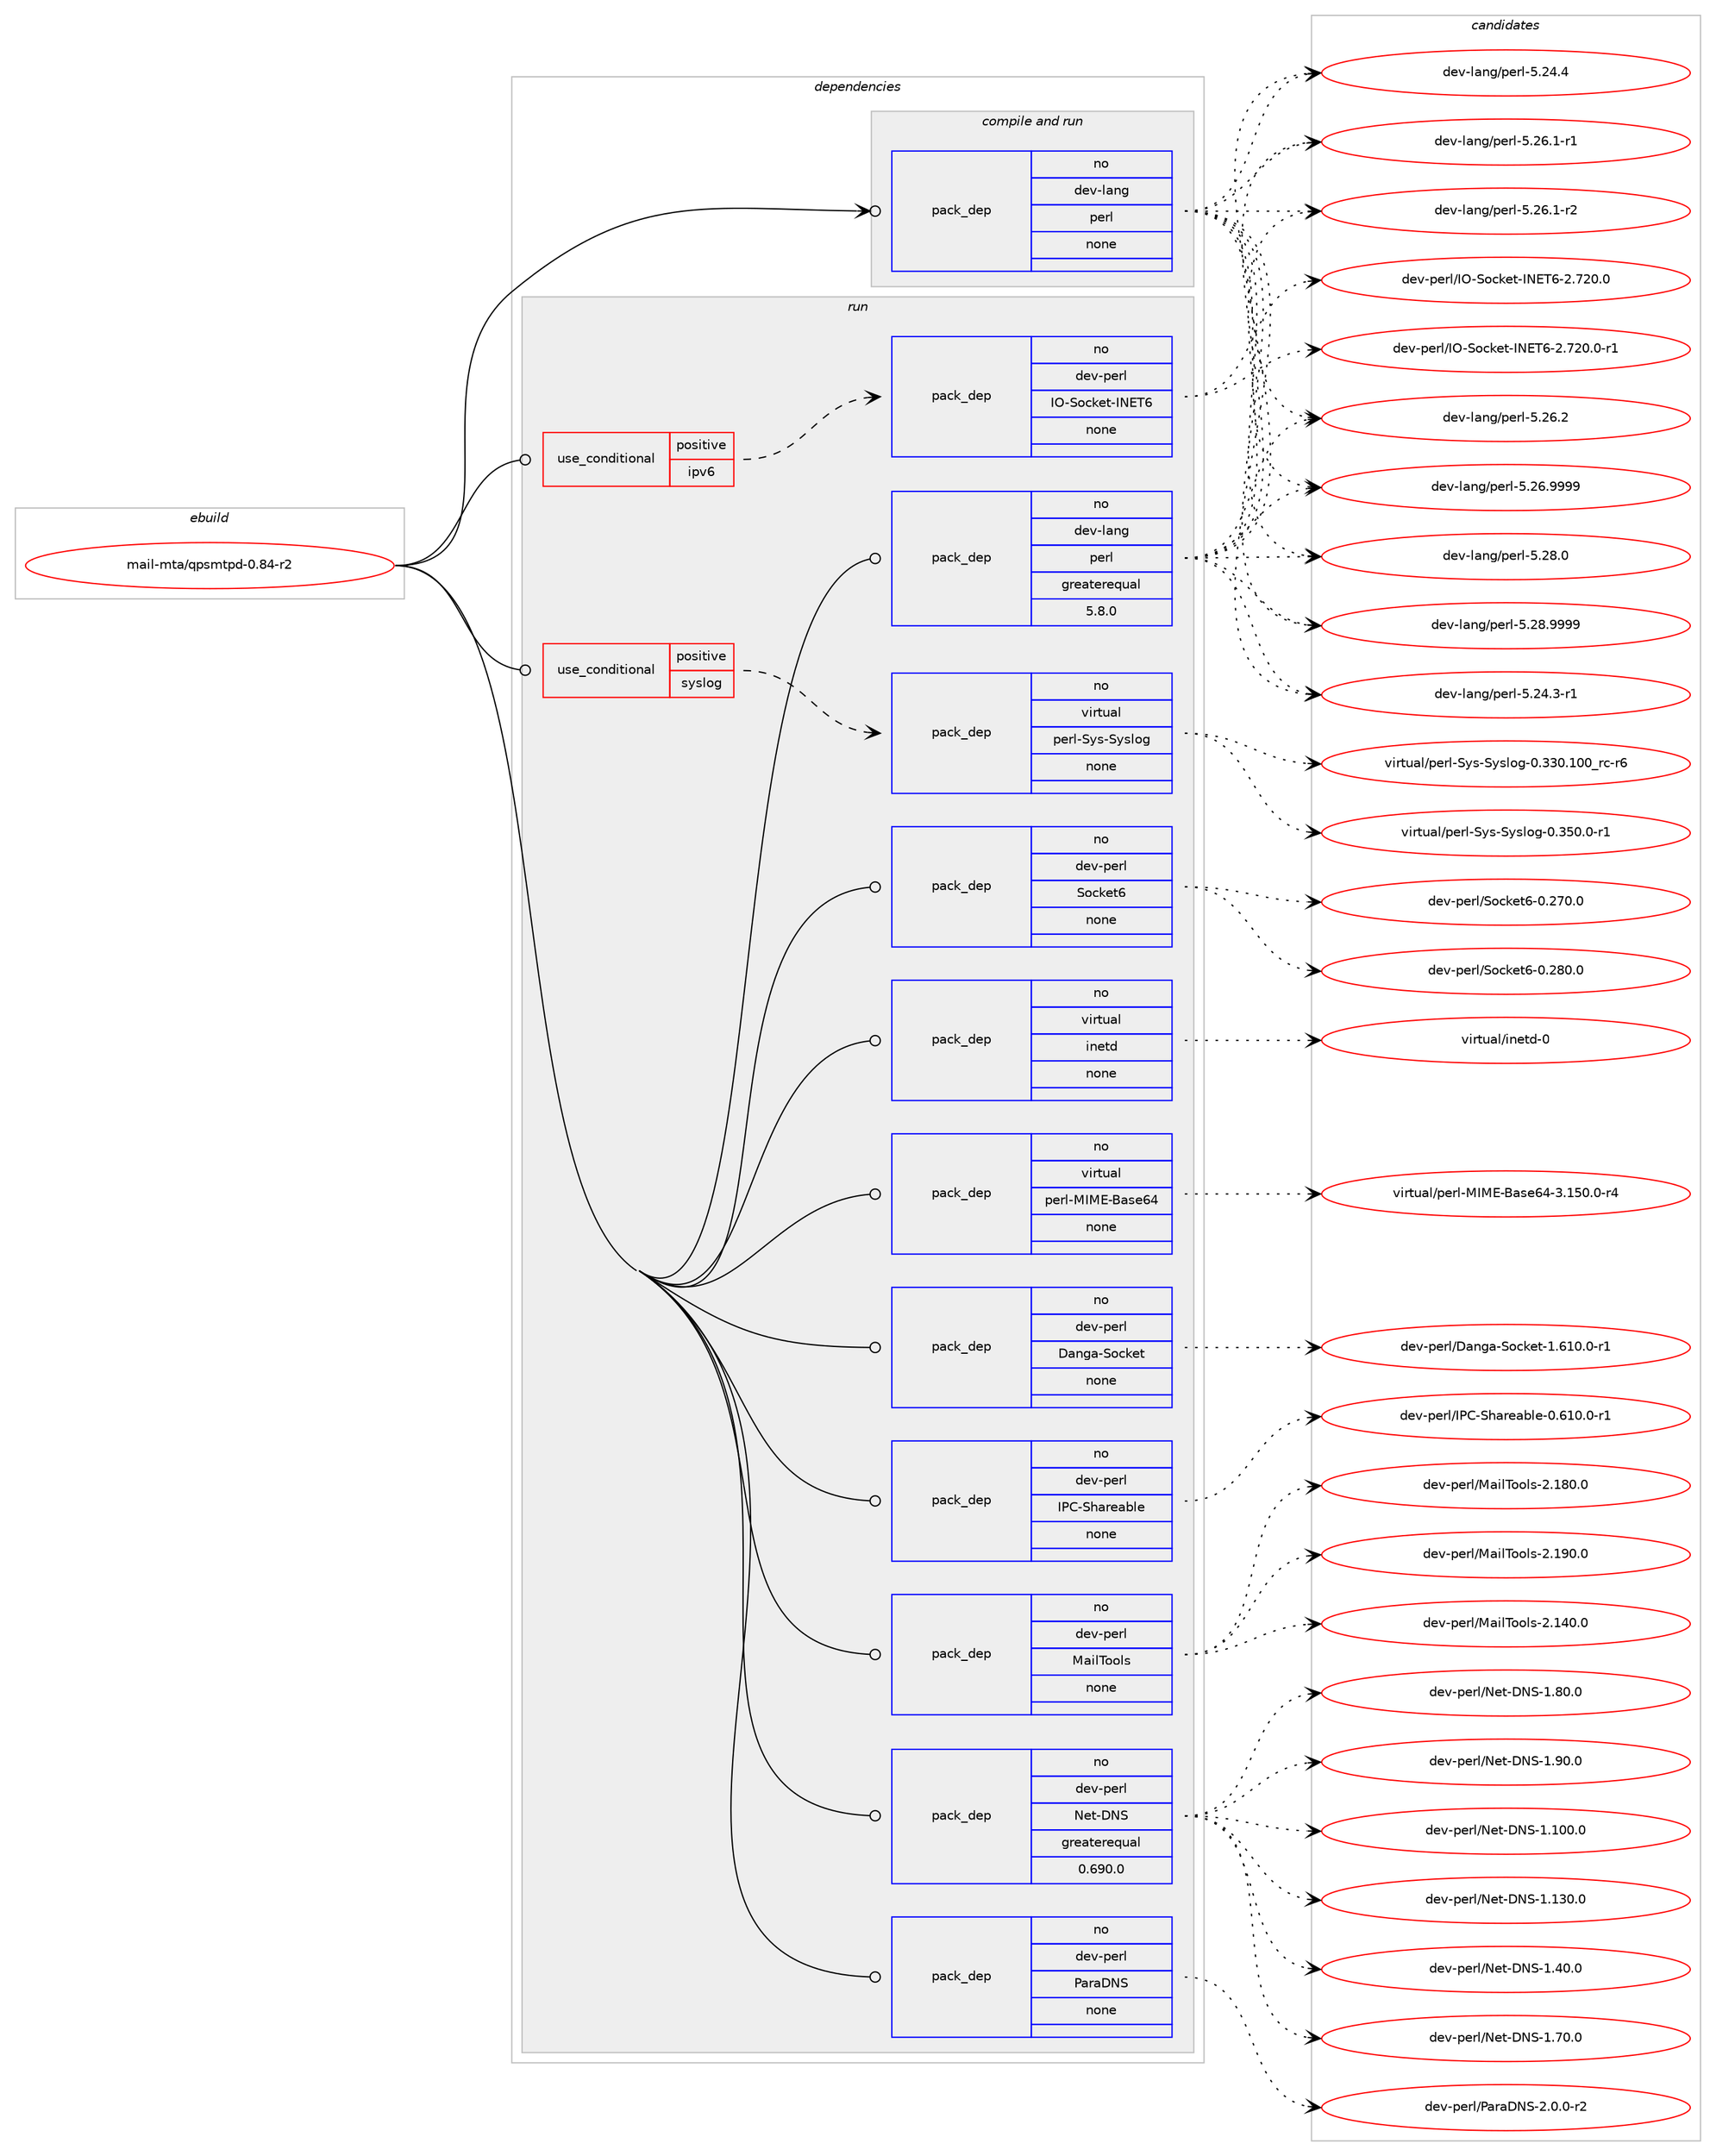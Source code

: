 digraph prolog {

# *************
# Graph options
# *************

newrank=true;
concentrate=true;
compound=true;
graph [rankdir=LR,fontname=Helvetica,fontsize=10,ranksep=1.5];#, ranksep=2.5, nodesep=0.2];
edge  [arrowhead=vee];
node  [fontname=Helvetica,fontsize=10];

# **********
# The ebuild
# **********

subgraph cluster_leftcol {
color=gray;
rank=same;
label=<<i>ebuild</i>>;
id [label="mail-mta/qpsmtpd-0.84-r2", color=red, width=4, href="../mail-mta/qpsmtpd-0.84-r2.svg"];
}

# ****************
# The dependencies
# ****************

subgraph cluster_midcol {
color=gray;
label=<<i>dependencies</i>>;
subgraph cluster_compile {
fillcolor="#eeeeee";
style=filled;
label=<<i>compile</i>>;
}
subgraph cluster_compileandrun {
fillcolor="#eeeeee";
style=filled;
label=<<i>compile and run</i>>;
subgraph pack4895 {
dependency6078 [label=<<TABLE BORDER="0" CELLBORDER="1" CELLSPACING="0" CELLPADDING="4" WIDTH="220"><TR><TD ROWSPAN="6" CELLPADDING="30">pack_dep</TD></TR><TR><TD WIDTH="110">no</TD></TR><TR><TD>dev-lang</TD></TR><TR><TD>perl</TD></TR><TR><TD>none</TD></TR><TR><TD></TD></TR></TABLE>>, shape=none, color=blue];
}
id:e -> dependency6078:w [weight=20,style="solid",arrowhead="odotvee"];
}
subgraph cluster_run {
fillcolor="#eeeeee";
style=filled;
label=<<i>run</i>>;
subgraph cond1029 {
dependency6079 [label=<<TABLE BORDER="0" CELLBORDER="1" CELLSPACING="0" CELLPADDING="4"><TR><TD ROWSPAN="3" CELLPADDING="10">use_conditional</TD></TR><TR><TD>positive</TD></TR><TR><TD>ipv6</TD></TR></TABLE>>, shape=none, color=red];
subgraph pack4896 {
dependency6080 [label=<<TABLE BORDER="0" CELLBORDER="1" CELLSPACING="0" CELLPADDING="4" WIDTH="220"><TR><TD ROWSPAN="6" CELLPADDING="30">pack_dep</TD></TR><TR><TD WIDTH="110">no</TD></TR><TR><TD>dev-perl</TD></TR><TR><TD>IO-Socket-INET6</TD></TR><TR><TD>none</TD></TR><TR><TD></TD></TR></TABLE>>, shape=none, color=blue];
}
dependency6079:e -> dependency6080:w [weight=20,style="dashed",arrowhead="vee"];
}
id:e -> dependency6079:w [weight=20,style="solid",arrowhead="odot"];
subgraph cond1030 {
dependency6081 [label=<<TABLE BORDER="0" CELLBORDER="1" CELLSPACING="0" CELLPADDING="4"><TR><TD ROWSPAN="3" CELLPADDING="10">use_conditional</TD></TR><TR><TD>positive</TD></TR><TR><TD>syslog</TD></TR></TABLE>>, shape=none, color=red];
subgraph pack4897 {
dependency6082 [label=<<TABLE BORDER="0" CELLBORDER="1" CELLSPACING="0" CELLPADDING="4" WIDTH="220"><TR><TD ROWSPAN="6" CELLPADDING="30">pack_dep</TD></TR><TR><TD WIDTH="110">no</TD></TR><TR><TD>virtual</TD></TR><TR><TD>perl-Sys-Syslog</TD></TR><TR><TD>none</TD></TR><TR><TD></TD></TR></TABLE>>, shape=none, color=blue];
}
dependency6081:e -> dependency6082:w [weight=20,style="dashed",arrowhead="vee"];
}
id:e -> dependency6081:w [weight=20,style="solid",arrowhead="odot"];
subgraph pack4898 {
dependency6083 [label=<<TABLE BORDER="0" CELLBORDER="1" CELLSPACING="0" CELLPADDING="4" WIDTH="220"><TR><TD ROWSPAN="6" CELLPADDING="30">pack_dep</TD></TR><TR><TD WIDTH="110">no</TD></TR><TR><TD>dev-lang</TD></TR><TR><TD>perl</TD></TR><TR><TD>greaterequal</TD></TR><TR><TD>5.8.0</TD></TR></TABLE>>, shape=none, color=blue];
}
id:e -> dependency6083:w [weight=20,style="solid",arrowhead="odot"];
subgraph pack4899 {
dependency6084 [label=<<TABLE BORDER="0" CELLBORDER="1" CELLSPACING="0" CELLPADDING="4" WIDTH="220"><TR><TD ROWSPAN="6" CELLPADDING="30">pack_dep</TD></TR><TR><TD WIDTH="110">no</TD></TR><TR><TD>dev-perl</TD></TR><TR><TD>Danga-Socket</TD></TR><TR><TD>none</TD></TR><TR><TD></TD></TR></TABLE>>, shape=none, color=blue];
}
id:e -> dependency6084:w [weight=20,style="solid",arrowhead="odot"];
subgraph pack4900 {
dependency6085 [label=<<TABLE BORDER="0" CELLBORDER="1" CELLSPACING="0" CELLPADDING="4" WIDTH="220"><TR><TD ROWSPAN="6" CELLPADDING="30">pack_dep</TD></TR><TR><TD WIDTH="110">no</TD></TR><TR><TD>dev-perl</TD></TR><TR><TD>IPC-Shareable</TD></TR><TR><TD>none</TD></TR><TR><TD></TD></TR></TABLE>>, shape=none, color=blue];
}
id:e -> dependency6085:w [weight=20,style="solid",arrowhead="odot"];
subgraph pack4901 {
dependency6086 [label=<<TABLE BORDER="0" CELLBORDER="1" CELLSPACING="0" CELLPADDING="4" WIDTH="220"><TR><TD ROWSPAN="6" CELLPADDING="30">pack_dep</TD></TR><TR><TD WIDTH="110">no</TD></TR><TR><TD>dev-perl</TD></TR><TR><TD>MailTools</TD></TR><TR><TD>none</TD></TR><TR><TD></TD></TR></TABLE>>, shape=none, color=blue];
}
id:e -> dependency6086:w [weight=20,style="solid",arrowhead="odot"];
subgraph pack4902 {
dependency6087 [label=<<TABLE BORDER="0" CELLBORDER="1" CELLSPACING="0" CELLPADDING="4" WIDTH="220"><TR><TD ROWSPAN="6" CELLPADDING="30">pack_dep</TD></TR><TR><TD WIDTH="110">no</TD></TR><TR><TD>dev-perl</TD></TR><TR><TD>Net-DNS</TD></TR><TR><TD>greaterequal</TD></TR><TR><TD>0.690.0</TD></TR></TABLE>>, shape=none, color=blue];
}
id:e -> dependency6087:w [weight=20,style="solid",arrowhead="odot"];
subgraph pack4903 {
dependency6088 [label=<<TABLE BORDER="0" CELLBORDER="1" CELLSPACING="0" CELLPADDING="4" WIDTH="220"><TR><TD ROWSPAN="6" CELLPADDING="30">pack_dep</TD></TR><TR><TD WIDTH="110">no</TD></TR><TR><TD>dev-perl</TD></TR><TR><TD>ParaDNS</TD></TR><TR><TD>none</TD></TR><TR><TD></TD></TR></TABLE>>, shape=none, color=blue];
}
id:e -> dependency6088:w [weight=20,style="solid",arrowhead="odot"];
subgraph pack4904 {
dependency6089 [label=<<TABLE BORDER="0" CELLBORDER="1" CELLSPACING="0" CELLPADDING="4" WIDTH="220"><TR><TD ROWSPAN="6" CELLPADDING="30">pack_dep</TD></TR><TR><TD WIDTH="110">no</TD></TR><TR><TD>dev-perl</TD></TR><TR><TD>Socket6</TD></TR><TR><TD>none</TD></TR><TR><TD></TD></TR></TABLE>>, shape=none, color=blue];
}
id:e -> dependency6089:w [weight=20,style="solid",arrowhead="odot"];
subgraph pack4905 {
dependency6090 [label=<<TABLE BORDER="0" CELLBORDER="1" CELLSPACING="0" CELLPADDING="4" WIDTH="220"><TR><TD ROWSPAN="6" CELLPADDING="30">pack_dep</TD></TR><TR><TD WIDTH="110">no</TD></TR><TR><TD>virtual</TD></TR><TR><TD>inetd</TD></TR><TR><TD>none</TD></TR><TR><TD></TD></TR></TABLE>>, shape=none, color=blue];
}
id:e -> dependency6090:w [weight=20,style="solid",arrowhead="odot"];
subgraph pack4906 {
dependency6091 [label=<<TABLE BORDER="0" CELLBORDER="1" CELLSPACING="0" CELLPADDING="4" WIDTH="220"><TR><TD ROWSPAN="6" CELLPADDING="30">pack_dep</TD></TR><TR><TD WIDTH="110">no</TD></TR><TR><TD>virtual</TD></TR><TR><TD>perl-MIME-Base64</TD></TR><TR><TD>none</TD></TR><TR><TD></TD></TR></TABLE>>, shape=none, color=blue];
}
id:e -> dependency6091:w [weight=20,style="solid",arrowhead="odot"];
}
}

# **************
# The candidates
# **************

subgraph cluster_choices {
rank=same;
color=gray;
label=<<i>candidates</i>>;

subgraph choice4895 {
color=black;
nodesep=1;
choice100101118451089711010347112101114108455346505246514511449 [label="dev-lang/perl-5.24.3-r1", color=red, width=4,href="../dev-lang/perl-5.24.3-r1.svg"];
choice10010111845108971101034711210111410845534650524652 [label="dev-lang/perl-5.24.4", color=red, width=4,href="../dev-lang/perl-5.24.4.svg"];
choice100101118451089711010347112101114108455346505446494511449 [label="dev-lang/perl-5.26.1-r1", color=red, width=4,href="../dev-lang/perl-5.26.1-r1.svg"];
choice100101118451089711010347112101114108455346505446494511450 [label="dev-lang/perl-5.26.1-r2", color=red, width=4,href="../dev-lang/perl-5.26.1-r2.svg"];
choice10010111845108971101034711210111410845534650544650 [label="dev-lang/perl-5.26.2", color=red, width=4,href="../dev-lang/perl-5.26.2.svg"];
choice10010111845108971101034711210111410845534650544657575757 [label="dev-lang/perl-5.26.9999", color=red, width=4,href="../dev-lang/perl-5.26.9999.svg"];
choice10010111845108971101034711210111410845534650564648 [label="dev-lang/perl-5.28.0", color=red, width=4,href="../dev-lang/perl-5.28.0.svg"];
choice10010111845108971101034711210111410845534650564657575757 [label="dev-lang/perl-5.28.9999", color=red, width=4,href="../dev-lang/perl-5.28.9999.svg"];
dependency6078:e -> choice100101118451089711010347112101114108455346505246514511449:w [style=dotted,weight="100"];
dependency6078:e -> choice10010111845108971101034711210111410845534650524652:w [style=dotted,weight="100"];
dependency6078:e -> choice100101118451089711010347112101114108455346505446494511449:w [style=dotted,weight="100"];
dependency6078:e -> choice100101118451089711010347112101114108455346505446494511450:w [style=dotted,weight="100"];
dependency6078:e -> choice10010111845108971101034711210111410845534650544650:w [style=dotted,weight="100"];
dependency6078:e -> choice10010111845108971101034711210111410845534650544657575757:w [style=dotted,weight="100"];
dependency6078:e -> choice10010111845108971101034711210111410845534650564648:w [style=dotted,weight="100"];
dependency6078:e -> choice10010111845108971101034711210111410845534650564657575757:w [style=dotted,weight="100"];
}
subgraph choice4896 {
color=black;
nodesep=1;
choice100101118451121011141084773794583111991071011164573786984544550465550484648 [label="dev-perl/IO-Socket-INET6-2.720.0", color=red, width=4,href="../dev-perl/IO-Socket-INET6-2.720.0.svg"];
choice1001011184511210111410847737945831119910710111645737869845445504655504846484511449 [label="dev-perl/IO-Socket-INET6-2.720.0-r1", color=red, width=4,href="../dev-perl/IO-Socket-INET6-2.720.0-r1.svg"];
dependency6080:e -> choice100101118451121011141084773794583111991071011164573786984544550465550484648:w [style=dotted,weight="100"];
dependency6080:e -> choice1001011184511210111410847737945831119910710111645737869845445504655504846484511449:w [style=dotted,weight="100"];
}
subgraph choice4897 {
color=black;
nodesep=1;
choice1181051141161179710847112101114108458312111545831211151081111034548465151484649484895114994511454 [label="virtual/perl-Sys-Syslog-0.330.100_rc-r6", color=red, width=4,href="../virtual/perl-Sys-Syslog-0.330.100_rc-r6.svg"];
choice11810511411611797108471121011141084583121115458312111510811110345484651534846484511449 [label="virtual/perl-Sys-Syslog-0.350.0-r1", color=red, width=4,href="../virtual/perl-Sys-Syslog-0.350.0-r1.svg"];
dependency6082:e -> choice1181051141161179710847112101114108458312111545831211151081111034548465151484649484895114994511454:w [style=dotted,weight="100"];
dependency6082:e -> choice11810511411611797108471121011141084583121115458312111510811110345484651534846484511449:w [style=dotted,weight="100"];
}
subgraph choice4898 {
color=black;
nodesep=1;
choice100101118451089711010347112101114108455346505246514511449 [label="dev-lang/perl-5.24.3-r1", color=red, width=4,href="../dev-lang/perl-5.24.3-r1.svg"];
choice10010111845108971101034711210111410845534650524652 [label="dev-lang/perl-5.24.4", color=red, width=4,href="../dev-lang/perl-5.24.4.svg"];
choice100101118451089711010347112101114108455346505446494511449 [label="dev-lang/perl-5.26.1-r1", color=red, width=4,href="../dev-lang/perl-5.26.1-r1.svg"];
choice100101118451089711010347112101114108455346505446494511450 [label="dev-lang/perl-5.26.1-r2", color=red, width=4,href="../dev-lang/perl-5.26.1-r2.svg"];
choice10010111845108971101034711210111410845534650544650 [label="dev-lang/perl-5.26.2", color=red, width=4,href="../dev-lang/perl-5.26.2.svg"];
choice10010111845108971101034711210111410845534650544657575757 [label="dev-lang/perl-5.26.9999", color=red, width=4,href="../dev-lang/perl-5.26.9999.svg"];
choice10010111845108971101034711210111410845534650564648 [label="dev-lang/perl-5.28.0", color=red, width=4,href="../dev-lang/perl-5.28.0.svg"];
choice10010111845108971101034711210111410845534650564657575757 [label="dev-lang/perl-5.28.9999", color=red, width=4,href="../dev-lang/perl-5.28.9999.svg"];
dependency6083:e -> choice100101118451089711010347112101114108455346505246514511449:w [style=dotted,weight="100"];
dependency6083:e -> choice10010111845108971101034711210111410845534650524652:w [style=dotted,weight="100"];
dependency6083:e -> choice100101118451089711010347112101114108455346505446494511449:w [style=dotted,weight="100"];
dependency6083:e -> choice100101118451089711010347112101114108455346505446494511450:w [style=dotted,weight="100"];
dependency6083:e -> choice10010111845108971101034711210111410845534650544650:w [style=dotted,weight="100"];
dependency6083:e -> choice10010111845108971101034711210111410845534650544657575757:w [style=dotted,weight="100"];
dependency6083:e -> choice10010111845108971101034711210111410845534650564648:w [style=dotted,weight="100"];
dependency6083:e -> choice10010111845108971101034711210111410845534650564657575757:w [style=dotted,weight="100"];
}
subgraph choice4899 {
color=black;
nodesep=1;
choice100101118451121011141084768971101039745831119910710111645494654494846484511449 [label="dev-perl/Danga-Socket-1.610.0-r1", color=red, width=4,href="../dev-perl/Danga-Socket-1.610.0-r1.svg"];
dependency6084:e -> choice100101118451121011141084768971101039745831119910710111645494654494846484511449:w [style=dotted,weight="100"];
}
subgraph choice4900 {
color=black;
nodesep=1;
choice1001011184511210111410847738067458310497114101979810810145484654494846484511449 [label="dev-perl/IPC-Shareable-0.610.0-r1", color=red, width=4,href="../dev-perl/IPC-Shareable-0.610.0-r1.svg"];
dependency6085:e -> choice1001011184511210111410847738067458310497114101979810810145484654494846484511449:w [style=dotted,weight="100"];
}
subgraph choice4901 {
color=black;
nodesep=1;
choice10010111845112101114108477797105108841111111081154550464952484648 [label="dev-perl/MailTools-2.140.0", color=red, width=4,href="../dev-perl/MailTools-2.140.0.svg"];
choice10010111845112101114108477797105108841111111081154550464956484648 [label="dev-perl/MailTools-2.180.0", color=red, width=4,href="../dev-perl/MailTools-2.180.0.svg"];
choice10010111845112101114108477797105108841111111081154550464957484648 [label="dev-perl/MailTools-2.190.0", color=red, width=4,href="../dev-perl/MailTools-2.190.0.svg"];
dependency6086:e -> choice10010111845112101114108477797105108841111111081154550464952484648:w [style=dotted,weight="100"];
dependency6086:e -> choice10010111845112101114108477797105108841111111081154550464956484648:w [style=dotted,weight="100"];
dependency6086:e -> choice10010111845112101114108477797105108841111111081154550464957484648:w [style=dotted,weight="100"];
}
subgraph choice4902 {
color=black;
nodesep=1;
choice100101118451121011141084778101116456878834549464948484648 [label="dev-perl/Net-DNS-1.100.0", color=red, width=4,href="../dev-perl/Net-DNS-1.100.0.svg"];
choice100101118451121011141084778101116456878834549464951484648 [label="dev-perl/Net-DNS-1.130.0", color=red, width=4,href="../dev-perl/Net-DNS-1.130.0.svg"];
choice1001011184511210111410847781011164568788345494652484648 [label="dev-perl/Net-DNS-1.40.0", color=red, width=4,href="../dev-perl/Net-DNS-1.40.0.svg"];
choice1001011184511210111410847781011164568788345494655484648 [label="dev-perl/Net-DNS-1.70.0", color=red, width=4,href="../dev-perl/Net-DNS-1.70.0.svg"];
choice1001011184511210111410847781011164568788345494656484648 [label="dev-perl/Net-DNS-1.80.0", color=red, width=4,href="../dev-perl/Net-DNS-1.80.0.svg"];
choice1001011184511210111410847781011164568788345494657484648 [label="dev-perl/Net-DNS-1.90.0", color=red, width=4,href="../dev-perl/Net-DNS-1.90.0.svg"];
dependency6087:e -> choice100101118451121011141084778101116456878834549464948484648:w [style=dotted,weight="100"];
dependency6087:e -> choice100101118451121011141084778101116456878834549464951484648:w [style=dotted,weight="100"];
dependency6087:e -> choice1001011184511210111410847781011164568788345494652484648:w [style=dotted,weight="100"];
dependency6087:e -> choice1001011184511210111410847781011164568788345494655484648:w [style=dotted,weight="100"];
dependency6087:e -> choice1001011184511210111410847781011164568788345494656484648:w [style=dotted,weight="100"];
dependency6087:e -> choice1001011184511210111410847781011164568788345494657484648:w [style=dotted,weight="100"];
}
subgraph choice4903 {
color=black;
nodesep=1;
choice10010111845112101114108478097114976878834550464846484511450 [label="dev-perl/ParaDNS-2.0.0-r2", color=red, width=4,href="../dev-perl/ParaDNS-2.0.0-r2.svg"];
dependency6088:e -> choice10010111845112101114108478097114976878834550464846484511450:w [style=dotted,weight="100"];
}
subgraph choice4904 {
color=black;
nodesep=1;
choice10010111845112101114108478311199107101116544548465055484648 [label="dev-perl/Socket6-0.270.0", color=red, width=4,href="../dev-perl/Socket6-0.270.0.svg"];
choice10010111845112101114108478311199107101116544548465056484648 [label="dev-perl/Socket6-0.280.0", color=red, width=4,href="../dev-perl/Socket6-0.280.0.svg"];
dependency6089:e -> choice10010111845112101114108478311199107101116544548465055484648:w [style=dotted,weight="100"];
dependency6089:e -> choice10010111845112101114108478311199107101116544548465056484648:w [style=dotted,weight="100"];
}
subgraph choice4905 {
color=black;
nodesep=1;
choice11810511411611797108471051101011161004548 [label="virtual/inetd-0", color=red, width=4,href="../virtual/inetd-0.svg"];
dependency6090:e -> choice11810511411611797108471051101011161004548:w [style=dotted,weight="100"];
}
subgraph choice4906 {
color=black;
nodesep=1;
choice11810511411611797108471121011141084577737769456697115101545245514649534846484511452 [label="virtual/perl-MIME-Base64-3.150.0-r4", color=red, width=4,href="../virtual/perl-MIME-Base64-3.150.0-r4.svg"];
dependency6091:e -> choice11810511411611797108471121011141084577737769456697115101545245514649534846484511452:w [style=dotted,weight="100"];
}
}

}
